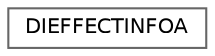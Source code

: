 digraph "类继承关系图"
{
 // LATEX_PDF_SIZE
  bgcolor="transparent";
  edge [fontname=Helvetica,fontsize=10,labelfontname=Helvetica,labelfontsize=10];
  node [fontname=Helvetica,fontsize=10,shape=box,height=0.2,width=0.4];
  rankdir="LR";
  Node0 [id="Node000000",label="DIEFFECTINFOA",height=0.2,width=0.4,color="grey40", fillcolor="white", style="filled",URL="$struct_d_i_e_f_f_e_c_t_i_n_f_o_a.html",tooltip=" "];
}
